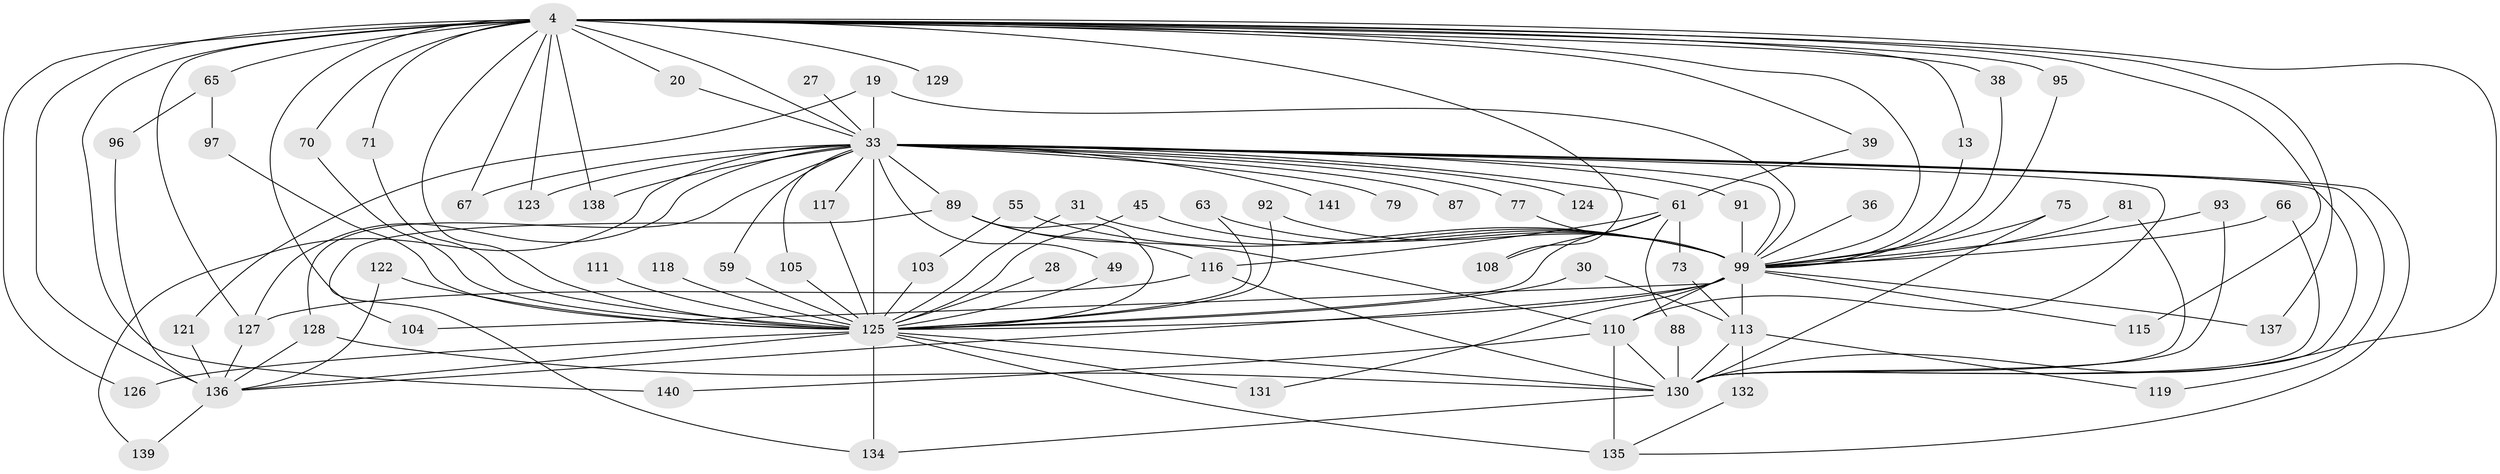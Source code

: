 // original degree distribution, {32: 0.0070921985815602835, 29: 0.0070921985815602835, 19: 0.014184397163120567, 27: 0.014184397163120567, 15: 0.0070921985815602835, 24: 0.0070921985815602835, 28: 0.0070921985815602835, 21: 0.0070921985815602835, 7: 0.014184397163120567, 9: 0.0070921985815602835, 2: 0.5460992907801419, 8: 0.014184397163120567, 11: 0.0070921985815602835, 4: 0.06382978723404255, 3: 0.22695035460992907, 5: 0.03546099290780142, 6: 0.014184397163120567}
// Generated by graph-tools (version 1.1) at 2025/47/03/04/25 21:47:28]
// undirected, 70 vertices, 136 edges
graph export_dot {
graph [start="1"]
  node [color=gray90,style=filled];
  4 [super="+2"];
  13;
  19;
  20;
  27;
  28;
  30;
  31;
  33 [super="+9"];
  36;
  38;
  39;
  45;
  49;
  55;
  59;
  61 [super="+34+21"];
  63;
  65;
  66;
  67;
  70;
  71;
  73;
  75;
  77;
  79;
  81;
  87;
  88;
  89 [super="+51+53"];
  91;
  92;
  93;
  95;
  96;
  97;
  99 [super="+80+47+12+7"];
  103;
  104;
  105;
  108;
  110 [super="+50+90+94"];
  111;
  113 [super="+107+22"];
  115;
  116 [super="+100+69"];
  117 [super="+62"];
  118;
  119;
  121 [super="+106"];
  122;
  123;
  124 [super="+84"];
  125 [super="+120+109"];
  126;
  127 [super="+112"];
  128 [super="+102"];
  129;
  130 [super="+11+83+35+76"];
  131;
  132;
  134 [super="+41"];
  135 [super="+48+52"];
  136 [super="+82+54+133+58+60"];
  137;
  138 [super="+26"];
  139;
  140;
  141 [super="+85"];
  4 -- 13;
  4 -- 39;
  4 -- 65 [weight=2];
  4 -- 70;
  4 -- 71;
  4 -- 95;
  4 -- 104;
  4 -- 126;
  4 -- 129 [weight=2];
  4 -- 137;
  4 -- 138 [weight=2];
  4 -- 140;
  4 -- 130 [weight=7];
  4 -- 67;
  4 -- 136 [weight=6];
  4 -- 20;
  4 -- 38;
  4 -- 108;
  4 -- 115;
  4 -- 123;
  4 -- 99 [weight=4];
  4 -- 127 [weight=2];
  4 -- 125 [weight=10];
  4 -- 33 [weight=4];
  13 -- 99;
  19 -- 121;
  19 -- 99;
  19 -- 33;
  20 -- 33;
  27 -- 33 [weight=2];
  28 -- 125 [weight=2];
  30 -- 113;
  30 -- 125;
  31 -- 99;
  31 -- 125;
  33 -- 125 [weight=11];
  33 -- 128 [weight=2];
  33 -- 130;
  33 -- 67;
  33 -- 135;
  33 -- 138;
  33 -- 139;
  33 -- 141 [weight=2];
  33 -- 77;
  33 -- 79 [weight=2];
  33 -- 87 [weight=2];
  33 -- 89;
  33 -- 91;
  33 -- 99 [weight=5];
  33 -- 105;
  33 -- 123;
  33 -- 110 [weight=2];
  33 -- 49;
  33 -- 117 [weight=3];
  33 -- 119;
  33 -- 59;
  33 -- 124 [weight=2];
  33 -- 61 [weight=3];
  33 -- 127;
  36 -- 99 [weight=3];
  38 -- 99;
  39 -- 61;
  45 -- 99;
  45 -- 125;
  49 -- 125;
  55 -- 103;
  55 -- 99 [weight=2];
  59 -- 125;
  61 -- 88;
  61 -- 73;
  61 -- 108;
  61 -- 116;
  61 -- 125 [weight=2];
  63 -- 99;
  63 -- 125;
  65 -- 96;
  65 -- 97;
  66 -- 130;
  66 -- 99;
  70 -- 125;
  71 -- 125;
  73 -- 113;
  75 -- 99;
  75 -- 130;
  77 -- 99;
  81 -- 99;
  81 -- 130;
  88 -- 130;
  89 -- 116;
  89 -- 134 [weight=2];
  89 -- 110;
  89 -- 125;
  91 -- 99;
  92 -- 99;
  92 -- 125;
  93 -- 99;
  93 -- 130;
  95 -- 99;
  96 -- 136;
  97 -- 125;
  99 -- 104;
  99 -- 113 [weight=5];
  99 -- 131;
  99 -- 137;
  99 -- 110 [weight=4];
  99 -- 115;
  99 -- 125 [weight=12];
  99 -- 136 [weight=5];
  103 -- 125;
  105 -- 125;
  110 -- 135;
  110 -- 140;
  110 -- 130;
  111 -- 125 [weight=2];
  113 -- 132;
  113 -- 119;
  113 -- 130;
  116 -- 127;
  116 -- 130 [weight=2];
  117 -- 125;
  118 -- 125 [weight=2];
  121 -- 136 [weight=2];
  122 -- 136;
  122 -- 125;
  125 -- 130 [weight=4];
  125 -- 131;
  125 -- 134 [weight=2];
  125 -- 135 [weight=2];
  125 -- 136;
  125 -- 126;
  127 -- 136;
  128 -- 130 [weight=3];
  128 -- 136 [weight=2];
  130 -- 134;
  132 -- 135;
  136 -- 139;
}
